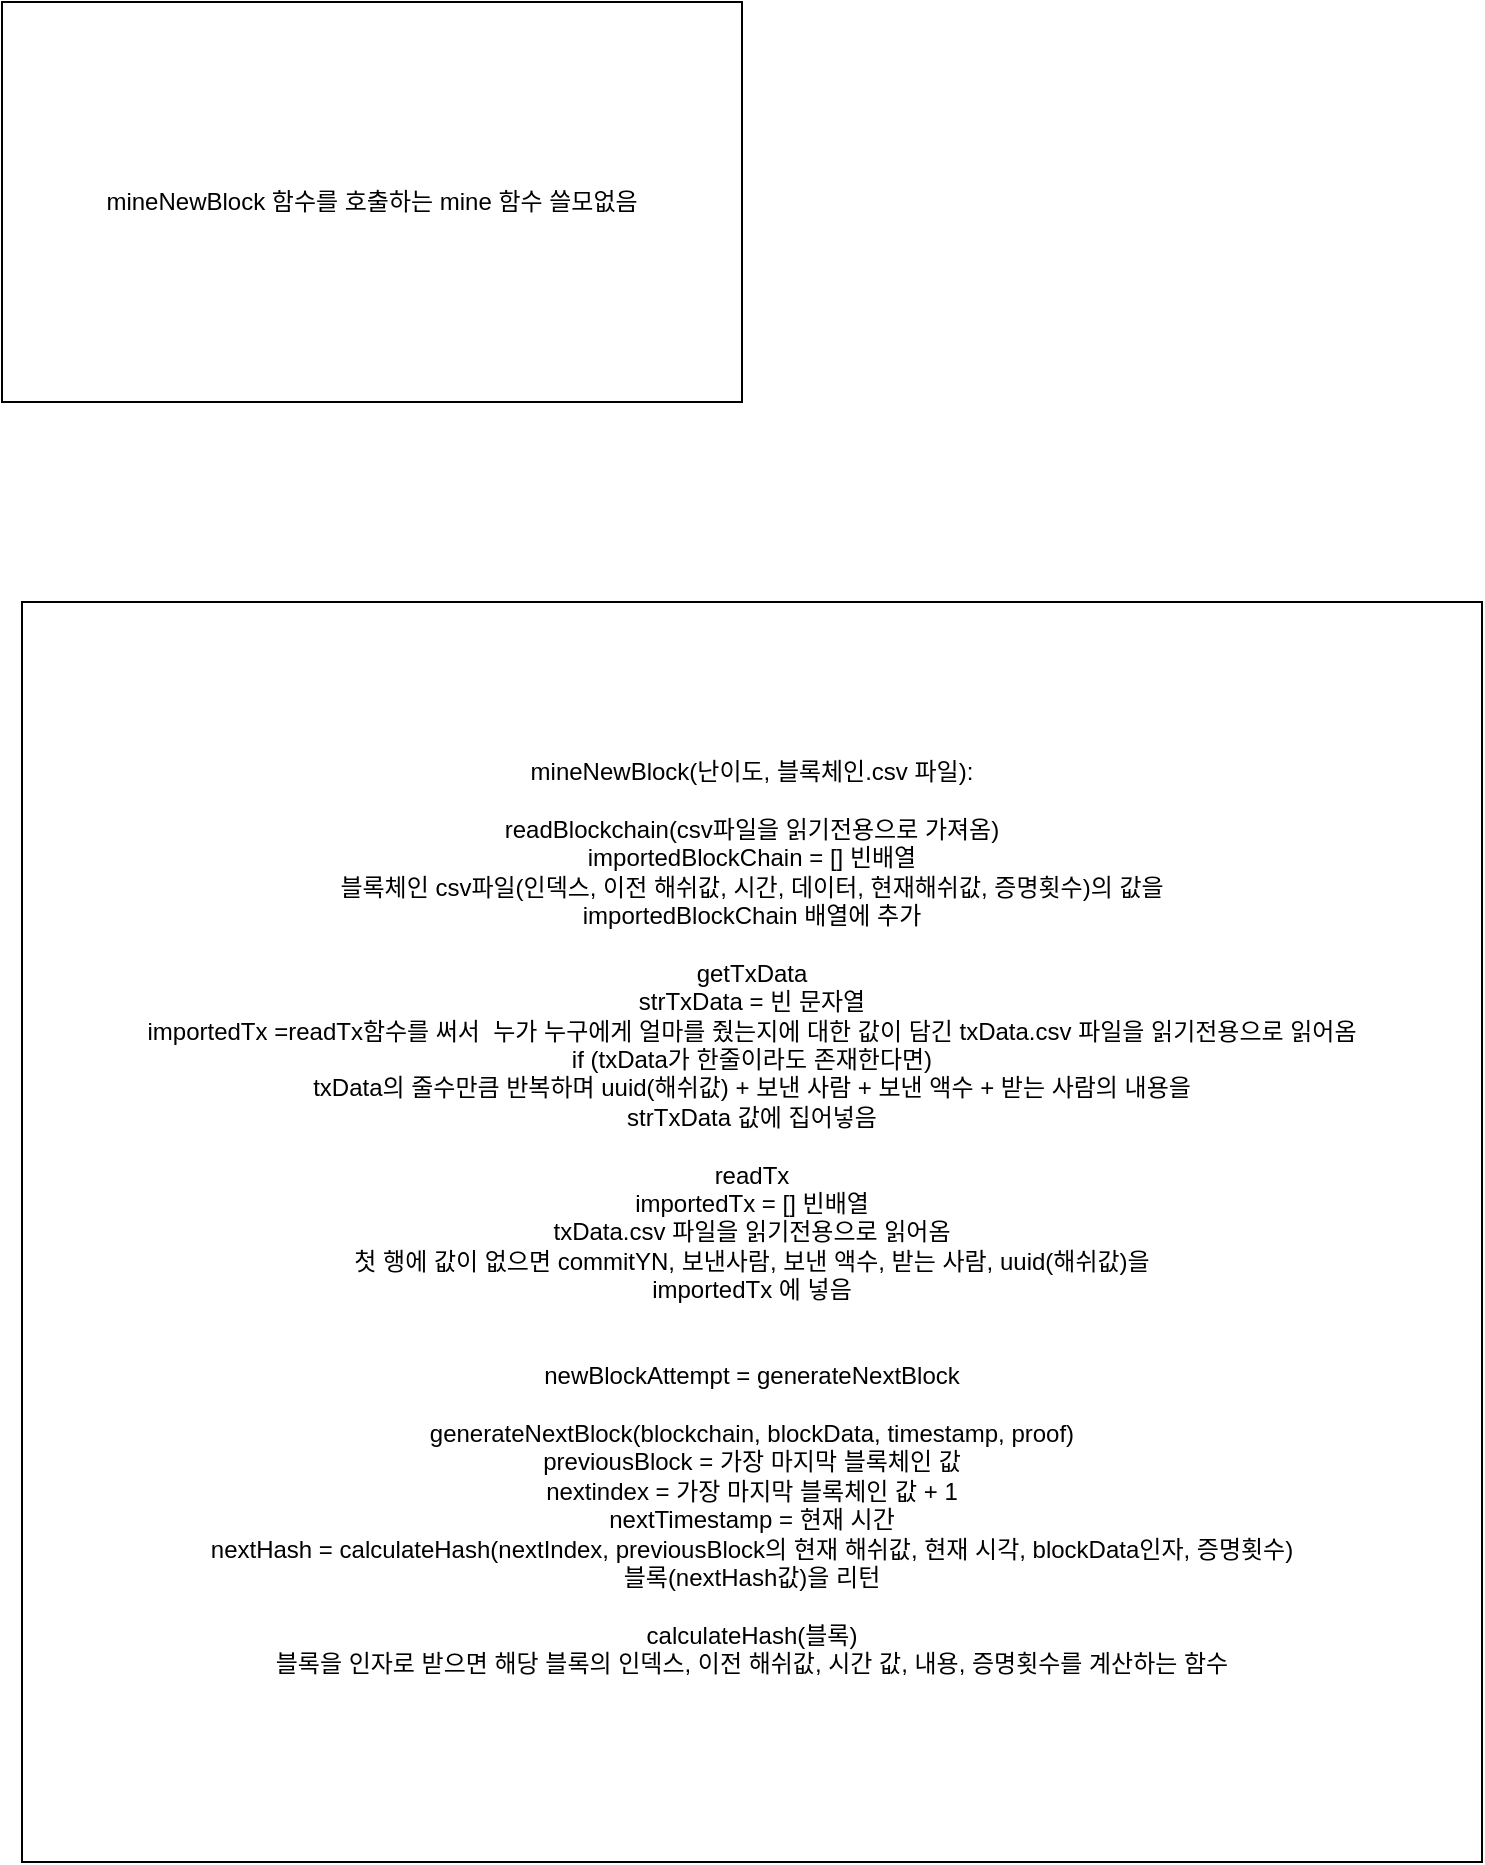 <mxfile version="14.7.8" type="github">
  <diagram id="ZawBvJ3uUS1KWoCtV5v_" name="Page-1">
    <mxGraphModel dx="782" dy="1153" grid="1" gridSize="10" guides="1" tooltips="1" connect="1" arrows="1" fold="1" page="1" pageScale="1" pageWidth="827" pageHeight="1169" math="0" shadow="0">
      <root>
        <mxCell id="0" />
        <mxCell id="1" parent="0" />
        <mxCell id="WwcDMoaWUqZJNT8HYI9G-1" value="mineNewBlock(난이도, 블록체인.csv 파일):&lt;br&gt;&lt;br&gt;readBlockchain(csv파일을 읽기전용으로 가져옴)&lt;br&gt;importedBlockChain = [] 빈배열&lt;br&gt;블록체인 csv파일(인덱스, 이전 해쉬값, 시간, 데이터, 현재해쉬값, 증명횟수)의 값을&lt;br&gt;importedBlockChain 배열에 추가&lt;br&gt;&lt;br&gt;getTxData&lt;br&gt;strTxData = 빈 문자열&lt;br&gt;importedTx =readTx함수를 써서&amp;nbsp; 누가 누구에게 얼마를 줬는지에 대한 값이 담긴 txData.csv 파일을 읽기전용으로 읽어옴&lt;br&gt;if (txData가 한줄이라도 존재한다면)&lt;br&gt;txData의 줄수만큼 반복하며 uuid(해쉬값) + 보낸 사람 + 보낸 액수 + 받는 사람의 내용을&lt;br&gt;strTxData 값에 집어넣음&lt;br&gt;&lt;br&gt;readTx&lt;br&gt;importedTx = [] 빈배열&lt;br&gt;txData.csv 파일을 읽기전용으로 읽어옴&lt;br&gt;첫 행에 값이 없으면 commitYN, 보낸사람, 보낸 액수, 받는 사람, uuid(해쉬값)을&lt;br&gt;importedTx 에 넣음&lt;br&gt;&lt;br&gt;&lt;br&gt;newBlockAttempt = generateNextBlock&lt;br&gt;&lt;br&gt;generateNextBlock(blockchain, blockData, timestamp, proof)&lt;br&gt;previousBlock = 가장 마지막 블록체인 값&lt;br&gt;nextindex = 가장 마지막 블록체인 값 + 1&lt;br&gt;nextTimestamp = 현재 시간&lt;br&gt;nextHash = calculateHash(nextIndex, previousBlock의 현재 해쉬값, 현재 시각, blockData인자, 증명횟수)&lt;br&gt;블록(nextHash값)을 리턴&lt;br&gt;&lt;br&gt;calculateHash(블록)&lt;br&gt;블록을 인자로 받으면 해당 블록의 인덱스, 이전 해쉬값, 시간 값, 내용, 증명횟수를 계산하는 함수&lt;br&gt;&lt;br&gt;" style="rounded=0;whiteSpace=wrap;html=1;" vertex="1" parent="1">
          <mxGeometry x="60" y="370" width="730" height="630" as="geometry" />
        </mxCell>
        <mxCell id="WwcDMoaWUqZJNT8HYI9G-2" value="mineNewBlock 함수를 호출하는 mine 함수 쓸모없음" style="rounded=0;whiteSpace=wrap;html=1;" vertex="1" parent="1">
          <mxGeometry x="50" y="70" width="370" height="200" as="geometry" />
        </mxCell>
      </root>
    </mxGraphModel>
  </diagram>
</mxfile>
